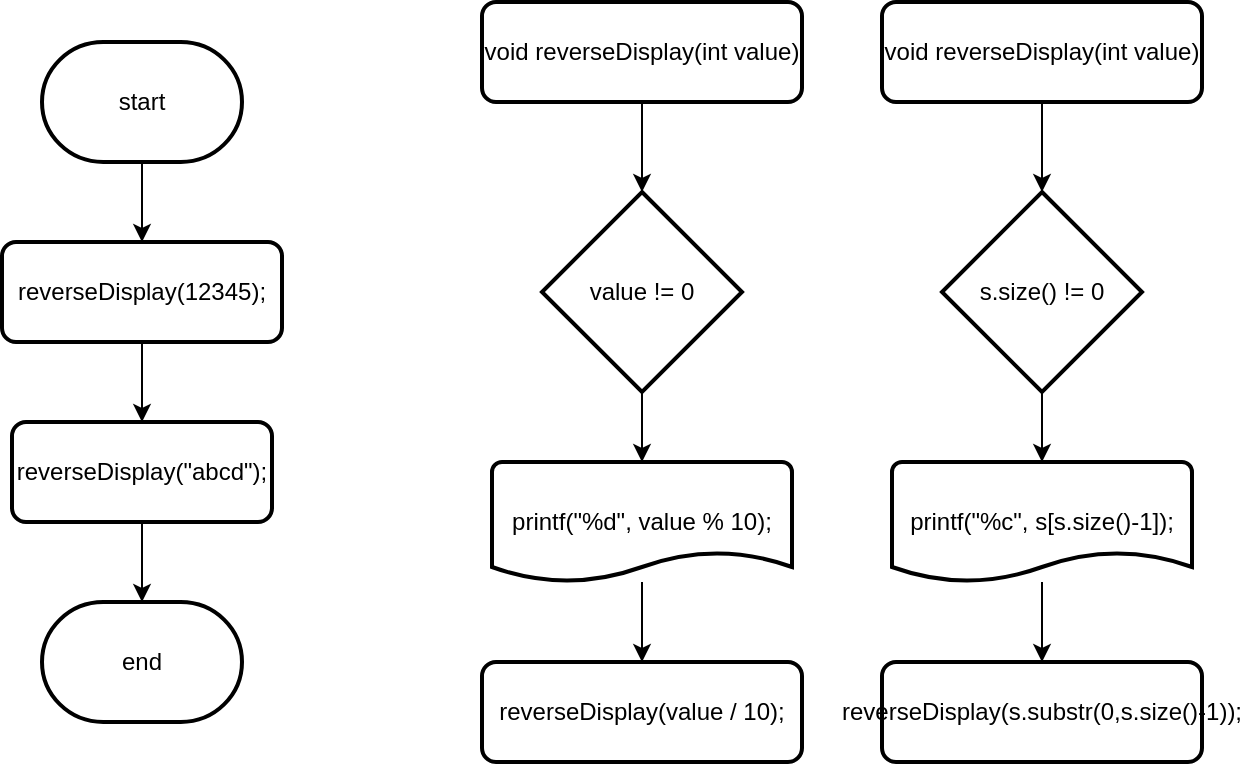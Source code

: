 <mxfile version="19.0.1" type="github">
  <diagram id="N81YjZupv2jfNy2VlcBD" name="Page-1">
    <mxGraphModel dx="1151" dy="1207" grid="1" gridSize="10" guides="1" tooltips="1" connect="1" arrows="1" fold="1" page="1" pageScale="1" pageWidth="827" pageHeight="1169" math="0" shadow="0">
      <root>
        <mxCell id="0" />
        <mxCell id="1" parent="0" />
        <mxCell id="MYGT9MEpWuYWAByY2jec-2" style="edgeStyle=orthogonalEdgeStyle;rounded=0;orthogonalLoop=1;jettySize=auto;html=1;" edge="1" parent="1" source="MYGT9MEpWuYWAByY2jec-1" target="MYGT9MEpWuYWAByY2jec-3">
          <mxGeometry relative="1" as="geometry">
            <mxPoint x="160" y="290" as="targetPoint" />
          </mxGeometry>
        </mxCell>
        <mxCell id="MYGT9MEpWuYWAByY2jec-1" value="start" style="strokeWidth=2;html=1;shape=mxgraph.flowchart.terminator;whiteSpace=wrap;" vertex="1" parent="1">
          <mxGeometry x="110" y="170" width="100" height="60" as="geometry" />
        </mxCell>
        <mxCell id="MYGT9MEpWuYWAByY2jec-4" style="edgeStyle=orthogonalEdgeStyle;rounded=0;orthogonalLoop=1;jettySize=auto;html=1;" edge="1" parent="1" source="MYGT9MEpWuYWAByY2jec-3" target="MYGT9MEpWuYWAByY2jec-5">
          <mxGeometry relative="1" as="geometry">
            <mxPoint x="160" y="370" as="targetPoint" />
          </mxGeometry>
        </mxCell>
        <mxCell id="MYGT9MEpWuYWAByY2jec-3" value="reverseDisplay(12345);" style="rounded=1;whiteSpace=wrap;html=1;absoluteArcSize=1;arcSize=14;strokeWidth=2;" vertex="1" parent="1">
          <mxGeometry x="90" y="270" width="140" height="50" as="geometry" />
        </mxCell>
        <mxCell id="MYGT9MEpWuYWAByY2jec-6" style="edgeStyle=orthogonalEdgeStyle;rounded=0;orthogonalLoop=1;jettySize=auto;html=1;" edge="1" parent="1" source="MYGT9MEpWuYWAByY2jec-5" target="MYGT9MEpWuYWAByY2jec-7">
          <mxGeometry relative="1" as="geometry">
            <mxPoint x="160" y="470" as="targetPoint" />
          </mxGeometry>
        </mxCell>
        <mxCell id="MYGT9MEpWuYWAByY2jec-5" value="reverseDisplay(&quot;abcd&quot;);" style="rounded=1;whiteSpace=wrap;html=1;absoluteArcSize=1;arcSize=14;strokeWidth=2;" vertex="1" parent="1">
          <mxGeometry x="95" y="360" width="130" height="50" as="geometry" />
        </mxCell>
        <mxCell id="MYGT9MEpWuYWAByY2jec-7" value="end" style="strokeWidth=2;html=1;shape=mxgraph.flowchart.terminator;whiteSpace=wrap;" vertex="1" parent="1">
          <mxGeometry x="110" y="450" width="100" height="60" as="geometry" />
        </mxCell>
        <mxCell id="MYGT9MEpWuYWAByY2jec-9" style="edgeStyle=orthogonalEdgeStyle;rounded=0;orthogonalLoop=1;jettySize=auto;html=1;" edge="1" parent="1" source="MYGT9MEpWuYWAByY2jec-8" target="MYGT9MEpWuYWAByY2jec-10">
          <mxGeometry relative="1" as="geometry">
            <mxPoint x="410" y="240" as="targetPoint" />
          </mxGeometry>
        </mxCell>
        <mxCell id="MYGT9MEpWuYWAByY2jec-8" value="void reverseDisplay(int value)" style="rounded=1;whiteSpace=wrap;html=1;absoluteArcSize=1;arcSize=14;strokeWidth=2;" vertex="1" parent="1">
          <mxGeometry x="330" y="150" width="160" height="50" as="geometry" />
        </mxCell>
        <mxCell id="MYGT9MEpWuYWAByY2jec-12" style="edgeStyle=orthogonalEdgeStyle;rounded=0;orthogonalLoop=1;jettySize=auto;html=1;entryX=0.5;entryY=0;entryDx=0;entryDy=0;entryPerimeter=0;" edge="1" parent="1" source="MYGT9MEpWuYWAByY2jec-10" target="MYGT9MEpWuYWAByY2jec-11">
          <mxGeometry relative="1" as="geometry" />
        </mxCell>
        <mxCell id="MYGT9MEpWuYWAByY2jec-10" value="value != 0" style="strokeWidth=2;html=1;shape=mxgraph.flowchart.decision;whiteSpace=wrap;" vertex="1" parent="1">
          <mxGeometry x="360" y="245" width="100" height="100" as="geometry" />
        </mxCell>
        <mxCell id="MYGT9MEpWuYWAByY2jec-13" style="edgeStyle=orthogonalEdgeStyle;rounded=0;orthogonalLoop=1;jettySize=auto;html=1;entryX=0.5;entryY=0;entryDx=0;entryDy=0;" edge="1" parent="1" source="MYGT9MEpWuYWAByY2jec-11" target="MYGT9MEpWuYWAByY2jec-15">
          <mxGeometry relative="1" as="geometry">
            <mxPoint x="410" y="495" as="targetPoint" />
          </mxGeometry>
        </mxCell>
        <mxCell id="MYGT9MEpWuYWAByY2jec-11" value="printf(&quot;%d&quot;, value % 10);" style="strokeWidth=2;html=1;shape=mxgraph.flowchart.document2;whiteSpace=wrap;size=0.25;" vertex="1" parent="1">
          <mxGeometry x="335" y="380" width="150" height="60" as="geometry" />
        </mxCell>
        <mxCell id="MYGT9MEpWuYWAByY2jec-15" value="reverseDisplay(value / 10);" style="rounded=1;whiteSpace=wrap;html=1;absoluteArcSize=1;arcSize=14;strokeWidth=2;" vertex="1" parent="1">
          <mxGeometry x="330" y="480" width="160" height="50" as="geometry" />
        </mxCell>
        <mxCell id="MYGT9MEpWuYWAByY2jec-16" style="edgeStyle=orthogonalEdgeStyle;rounded=0;orthogonalLoop=1;jettySize=auto;html=1;" edge="1" parent="1" source="MYGT9MEpWuYWAByY2jec-17" target="MYGT9MEpWuYWAByY2jec-19">
          <mxGeometry relative="1" as="geometry">
            <mxPoint x="610" y="240" as="targetPoint" />
          </mxGeometry>
        </mxCell>
        <mxCell id="MYGT9MEpWuYWAByY2jec-17" value="void reverseDisplay(int value)" style="rounded=1;whiteSpace=wrap;html=1;absoluteArcSize=1;arcSize=14;strokeWidth=2;" vertex="1" parent="1">
          <mxGeometry x="530" y="150" width="160" height="50" as="geometry" />
        </mxCell>
        <mxCell id="MYGT9MEpWuYWAByY2jec-18" style="edgeStyle=orthogonalEdgeStyle;rounded=0;orthogonalLoop=1;jettySize=auto;html=1;entryX=0.5;entryY=0;entryDx=0;entryDy=0;entryPerimeter=0;" edge="1" parent="1" source="MYGT9MEpWuYWAByY2jec-19" target="MYGT9MEpWuYWAByY2jec-21">
          <mxGeometry relative="1" as="geometry" />
        </mxCell>
        <mxCell id="MYGT9MEpWuYWAByY2jec-19" value="s.size() != 0" style="strokeWidth=2;html=1;shape=mxgraph.flowchart.decision;whiteSpace=wrap;" vertex="1" parent="1">
          <mxGeometry x="560" y="245" width="100" height="100" as="geometry" />
        </mxCell>
        <mxCell id="MYGT9MEpWuYWAByY2jec-20" style="edgeStyle=orthogonalEdgeStyle;rounded=0;orthogonalLoop=1;jettySize=auto;html=1;entryX=0.5;entryY=0;entryDx=0;entryDy=0;" edge="1" parent="1" source="MYGT9MEpWuYWAByY2jec-21" target="MYGT9MEpWuYWAByY2jec-22">
          <mxGeometry relative="1" as="geometry">
            <mxPoint x="610" y="495" as="targetPoint" />
          </mxGeometry>
        </mxCell>
        <mxCell id="MYGT9MEpWuYWAByY2jec-21" value="printf(&quot;%c&quot;, s[s.size()-1]);" style="strokeWidth=2;html=1;shape=mxgraph.flowchart.document2;whiteSpace=wrap;size=0.25;" vertex="1" parent="1">
          <mxGeometry x="535" y="380" width="150" height="60" as="geometry" />
        </mxCell>
        <mxCell id="MYGT9MEpWuYWAByY2jec-22" value="reverseDisplay(s.substr(0,s.size()-1));" style="rounded=1;whiteSpace=wrap;html=1;absoluteArcSize=1;arcSize=14;strokeWidth=2;" vertex="1" parent="1">
          <mxGeometry x="530" y="480" width="160" height="50" as="geometry" />
        </mxCell>
      </root>
    </mxGraphModel>
  </diagram>
</mxfile>
